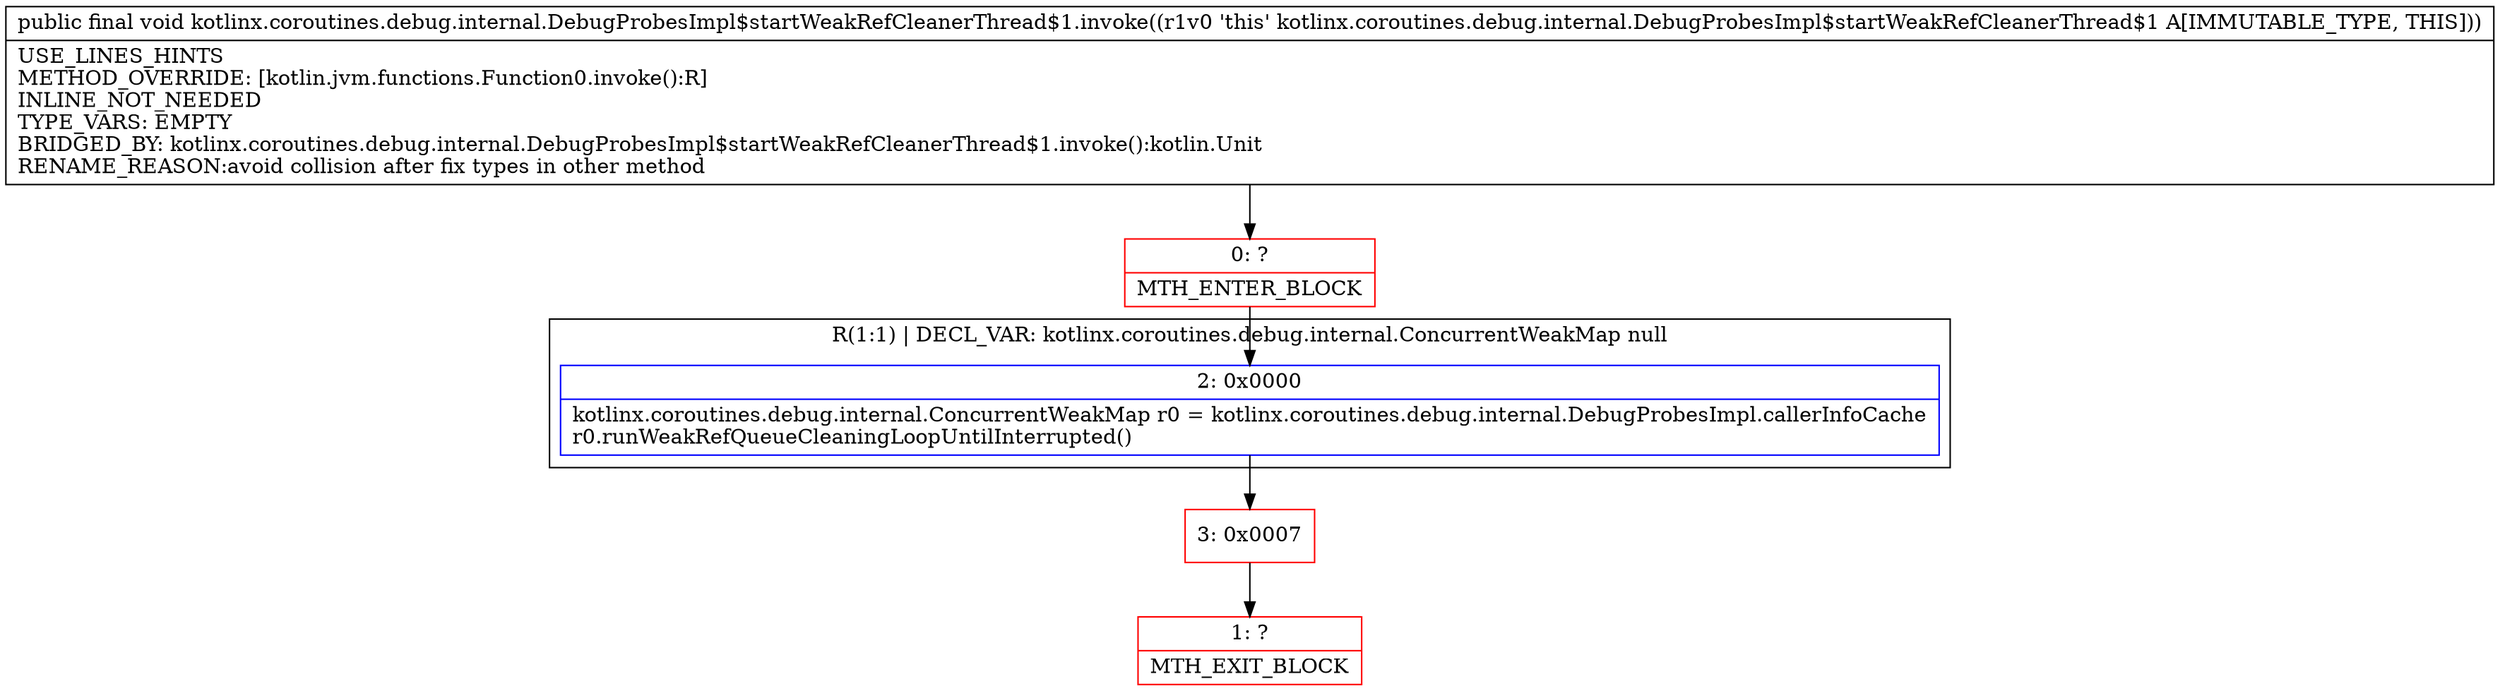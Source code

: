 digraph "CFG forkotlinx.coroutines.debug.internal.DebugProbesImpl$startWeakRefCleanerThread$1.invoke()V" {
subgraph cluster_Region_637759948 {
label = "R(1:1) | DECL_VAR: kotlinx.coroutines.debug.internal.ConcurrentWeakMap null\l";
node [shape=record,color=blue];
Node_2 [shape=record,label="{2\:\ 0x0000|kotlinx.coroutines.debug.internal.ConcurrentWeakMap r0 = kotlinx.coroutines.debug.internal.DebugProbesImpl.callerInfoCache\lr0.runWeakRefQueueCleaningLoopUntilInterrupted()\l}"];
}
Node_0 [shape=record,color=red,label="{0\:\ ?|MTH_ENTER_BLOCK\l}"];
Node_3 [shape=record,color=red,label="{3\:\ 0x0007}"];
Node_1 [shape=record,color=red,label="{1\:\ ?|MTH_EXIT_BLOCK\l}"];
MethodNode[shape=record,label="{public final void kotlinx.coroutines.debug.internal.DebugProbesImpl$startWeakRefCleanerThread$1.invoke((r1v0 'this' kotlinx.coroutines.debug.internal.DebugProbesImpl$startWeakRefCleanerThread$1 A[IMMUTABLE_TYPE, THIS]))  | USE_LINES_HINTS\lMETHOD_OVERRIDE: [kotlin.jvm.functions.Function0.invoke():R]\lINLINE_NOT_NEEDED\lTYPE_VARS: EMPTY\lBRIDGED_BY: kotlinx.coroutines.debug.internal.DebugProbesImpl$startWeakRefCleanerThread$1.invoke():kotlin.Unit\lRENAME_REASON:avoid collision after fix types in other method\l}"];
MethodNode -> Node_0;Node_2 -> Node_3;
Node_0 -> Node_2;
Node_3 -> Node_1;
}

